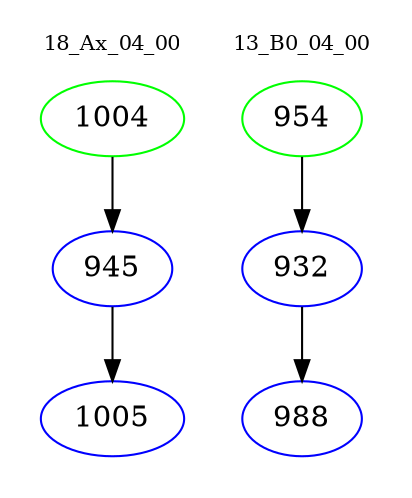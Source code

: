 digraph{
subgraph cluster_0 {
color = white
label = "18_Ax_04_00";
fontsize=10;
T0_1004 [label="1004", color="green"]
T0_1004 -> T0_945 [color="black"]
T0_945 [label="945", color="blue"]
T0_945 -> T0_1005 [color="black"]
T0_1005 [label="1005", color="blue"]
}
subgraph cluster_1 {
color = white
label = "13_B0_04_00";
fontsize=10;
T1_954 [label="954", color="green"]
T1_954 -> T1_932 [color="black"]
T1_932 [label="932", color="blue"]
T1_932 -> T1_988 [color="black"]
T1_988 [label="988", color="blue"]
}
}
